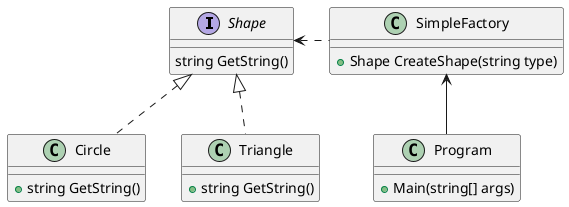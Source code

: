 @startuml

interface Shape{
    string GetString()
}

class Circle implements Shape{
    +string GetString()
}
class Triangle implements Shape{
    +string GetString()
}

Shape <. SimpleFactory
class SimpleFactory{
    +Shape CreateShape(string type)
}

SimpleFactory <-- Program
class Program{
    +Main(string[] args)
}
@enduml